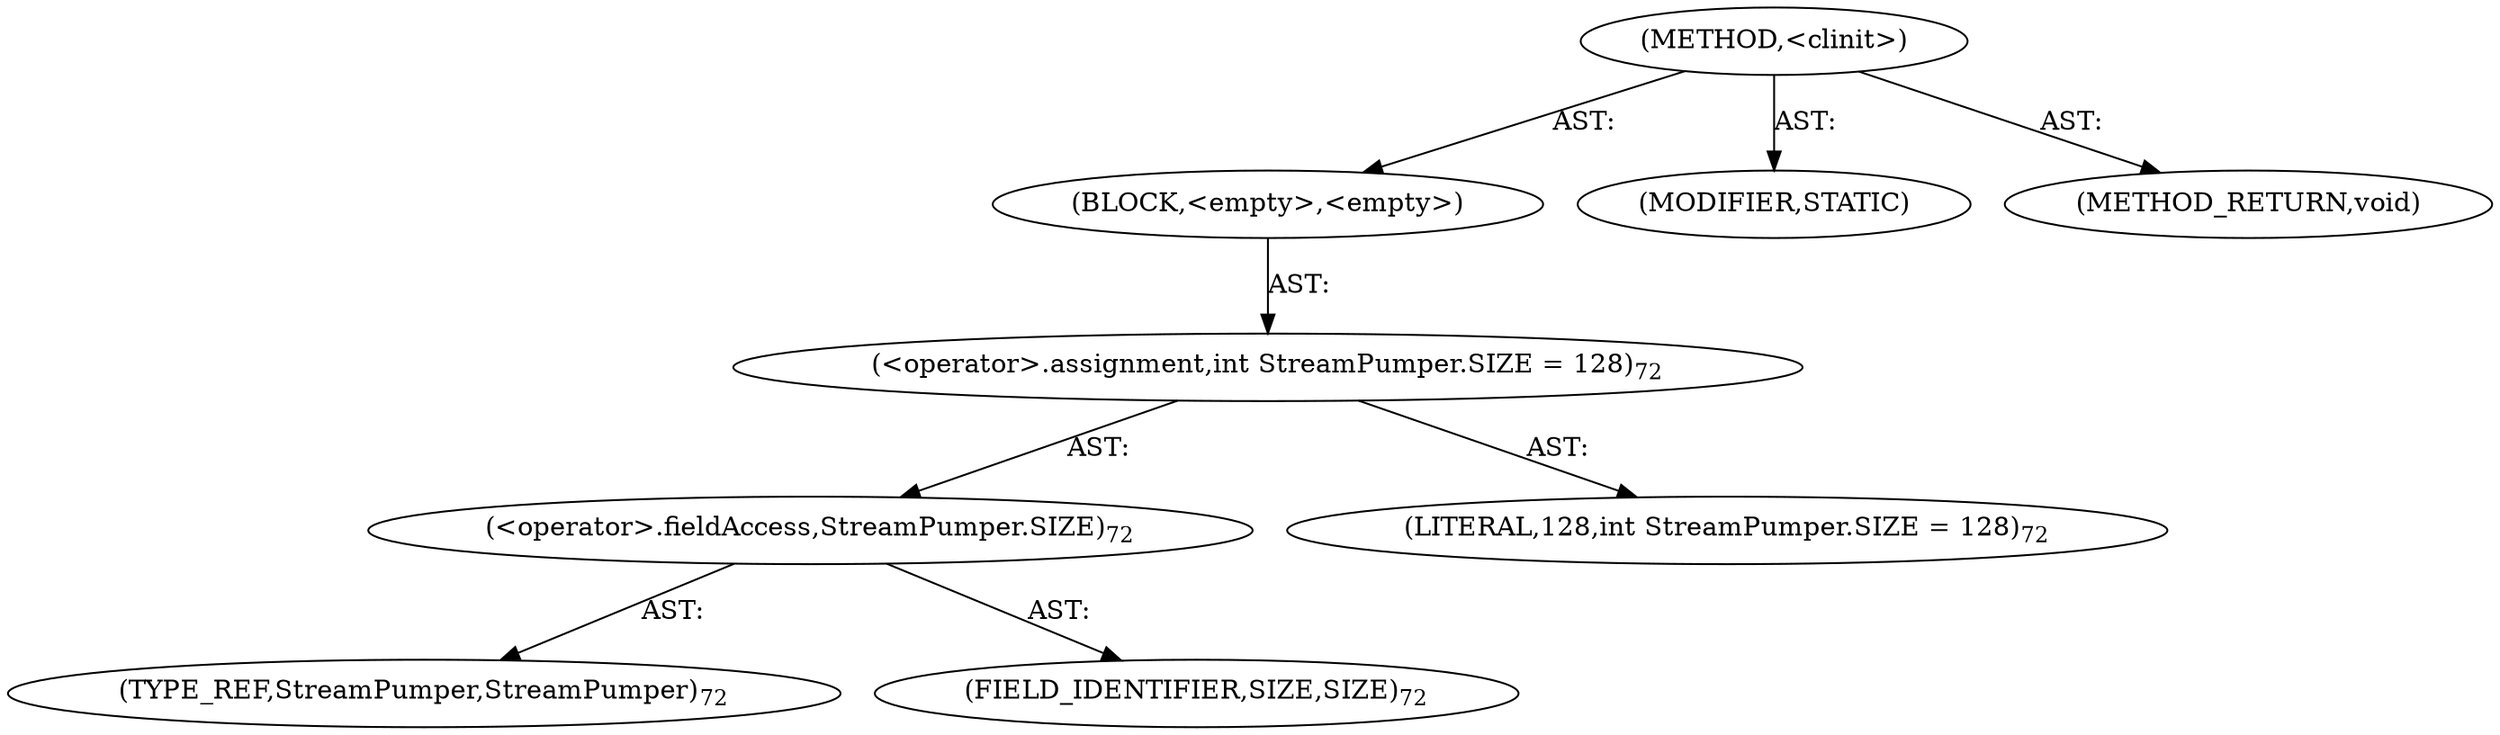 digraph "&lt;clinit&gt;" {  
"111669149701" [label = <(METHOD,&lt;clinit&gt;)> ]
"25769803793" [label = <(BLOCK,&lt;empty&gt;,&lt;empty&gt;)> ]
"30064771100" [label = <(&lt;operator&gt;.assignment,int StreamPumper.SIZE = 128)<SUB>72</SUB>> ]
"30064771101" [label = <(&lt;operator&gt;.fieldAccess,StreamPumper.SIZE)<SUB>72</SUB>> ]
"180388626433" [label = <(TYPE_REF,StreamPumper,StreamPumper)<SUB>72</SUB>> ]
"55834574859" [label = <(FIELD_IDENTIFIER,SIZE,SIZE)<SUB>72</SUB>> ]
"90194313221" [label = <(LITERAL,128,int StreamPumper.SIZE = 128)<SUB>72</SUB>> ]
"133143986194" [label = <(MODIFIER,STATIC)> ]
"128849018885" [label = <(METHOD_RETURN,void)> ]
  "111669149701" -> "25769803793"  [ label = "AST: "] 
  "111669149701" -> "133143986194"  [ label = "AST: "] 
  "111669149701" -> "128849018885"  [ label = "AST: "] 
  "25769803793" -> "30064771100"  [ label = "AST: "] 
  "30064771100" -> "30064771101"  [ label = "AST: "] 
  "30064771100" -> "90194313221"  [ label = "AST: "] 
  "30064771101" -> "180388626433"  [ label = "AST: "] 
  "30064771101" -> "55834574859"  [ label = "AST: "] 
}
